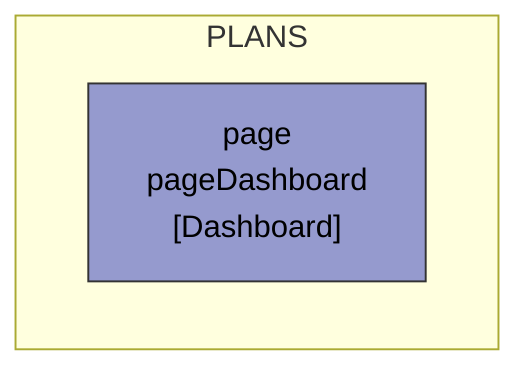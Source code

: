 flowchart TD

  subgraph PLANS
    pageDashboard["page<br>pageDashboard<br>[Dashboard]"]
  end

  class pageDashboard page;
  classDef page fill:#959aceff,stroke:#333,stroke-width:1px,color:#000;
